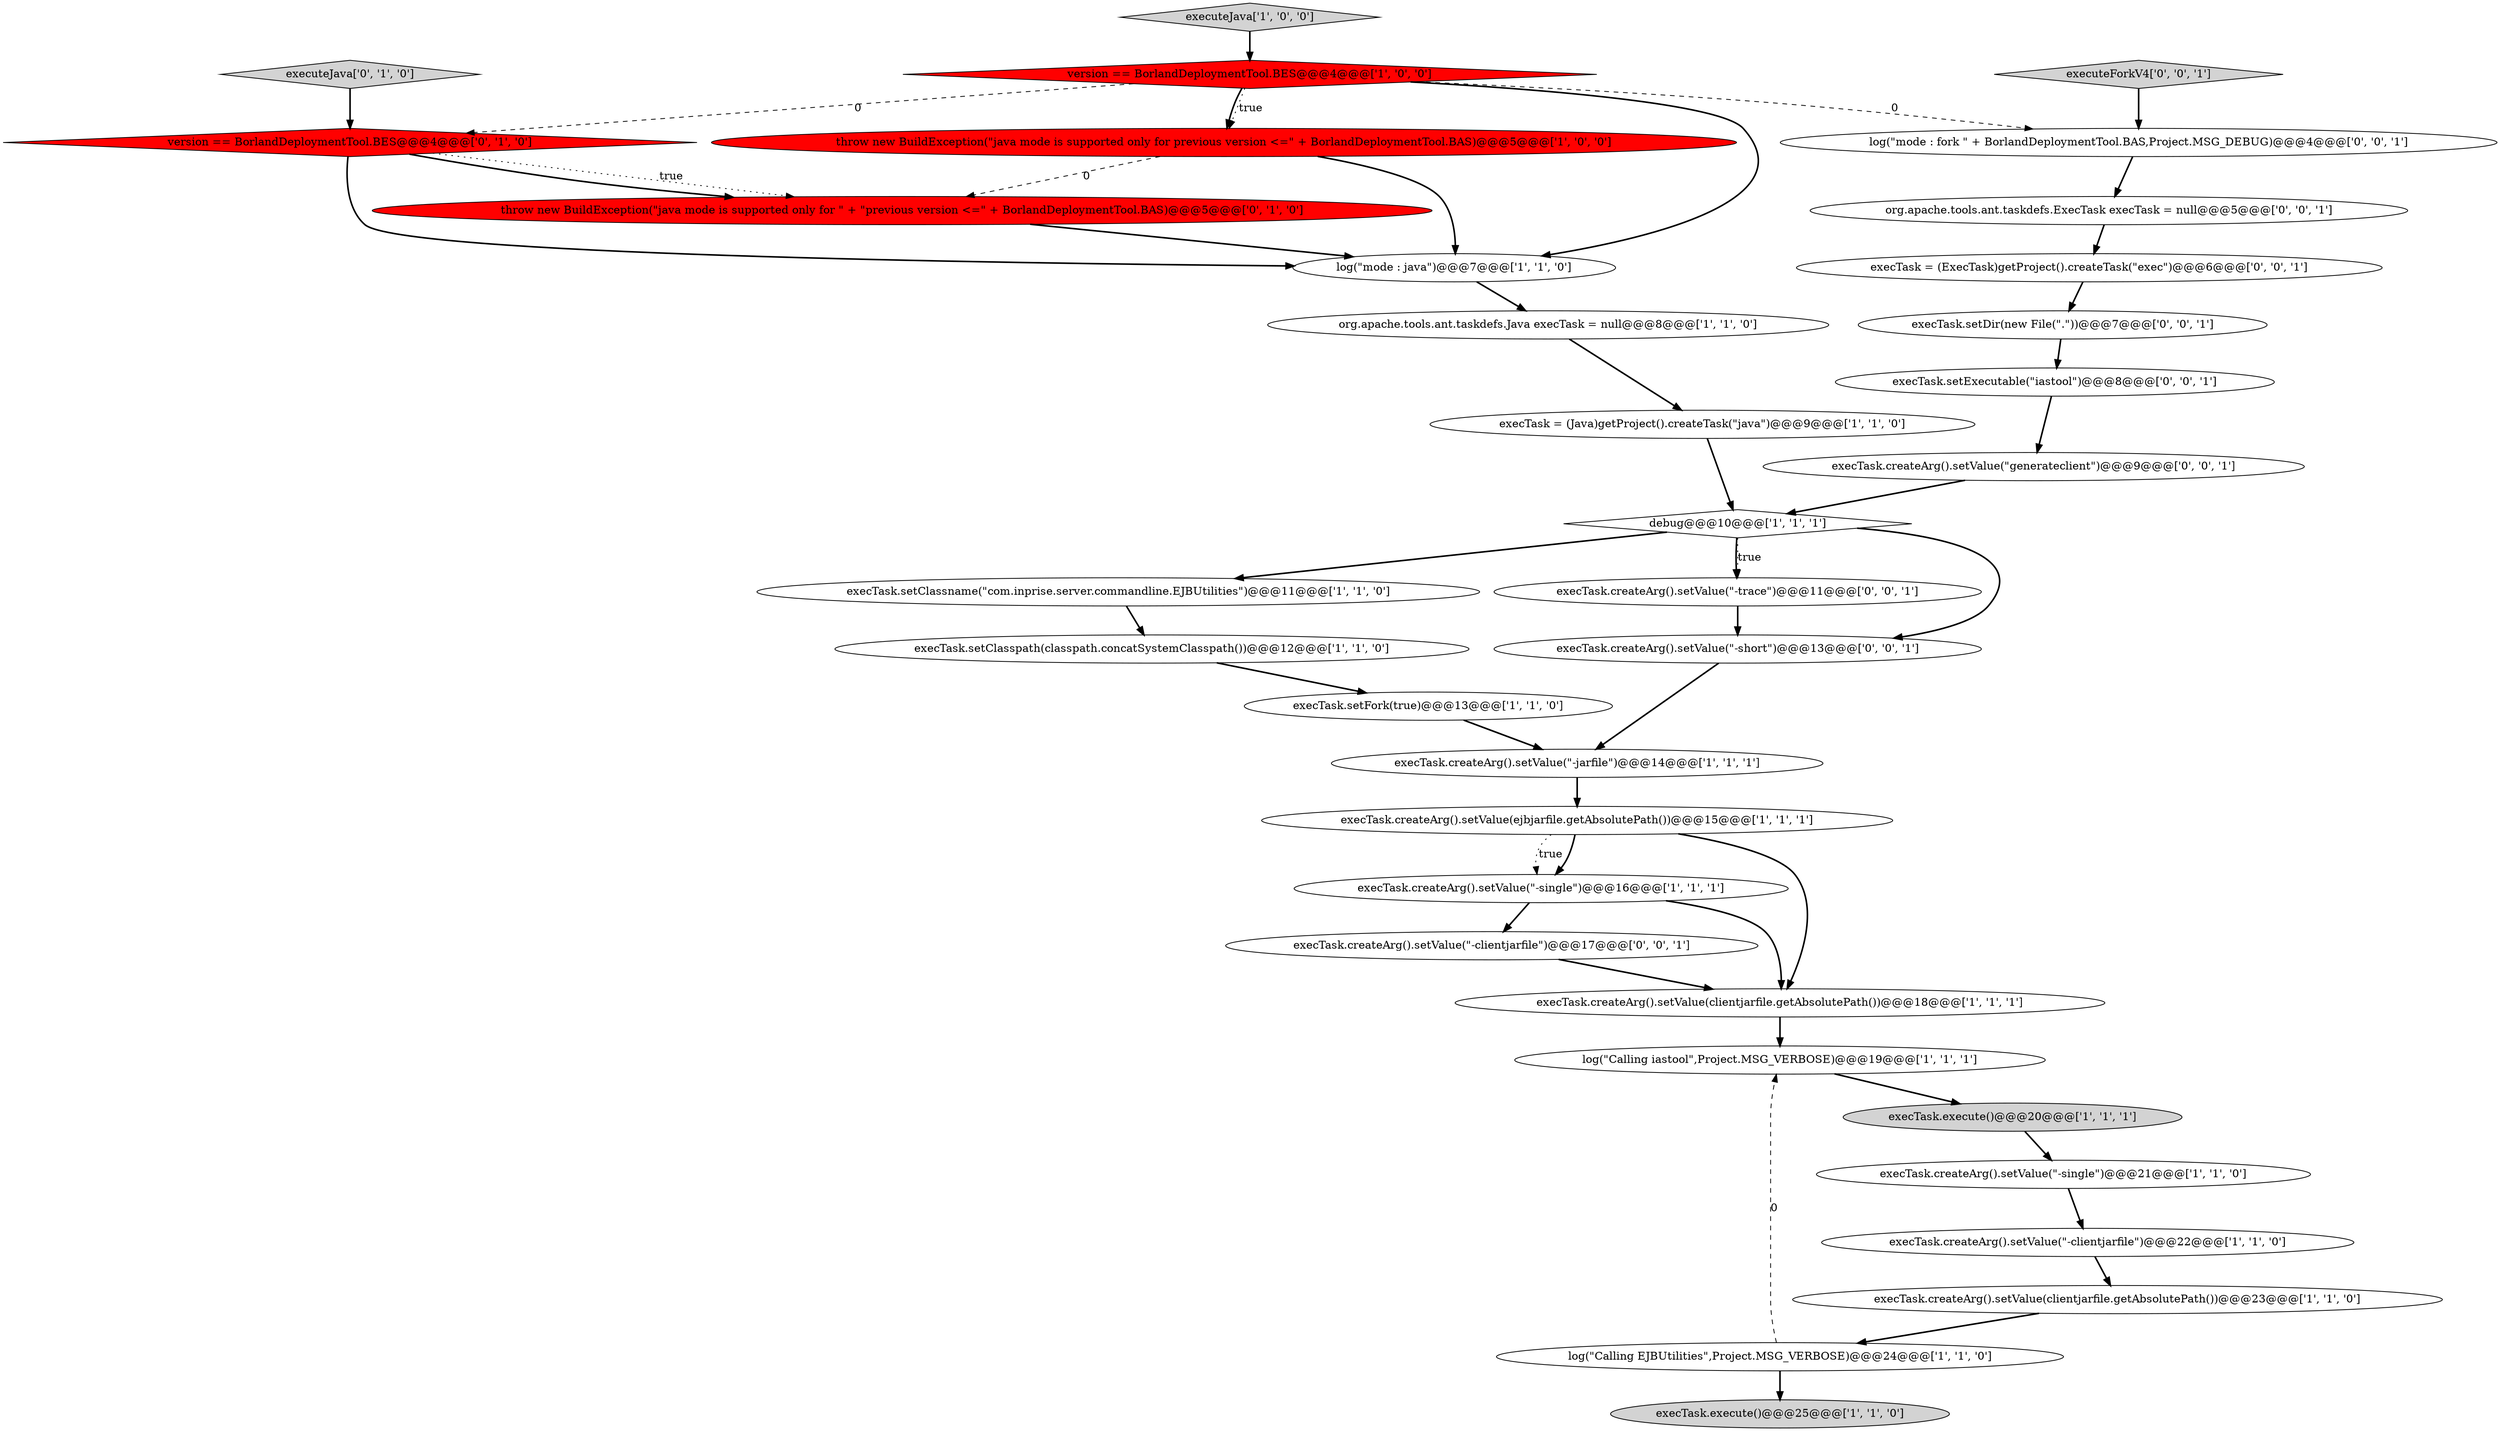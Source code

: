digraph {
23 [style = filled, label = "throw new BuildException(\"java mode is supported only for \" + \"previous version <=\" + BorlandDeploymentTool.BAS)@@@5@@@['0', '1', '0']", fillcolor = red, shape = ellipse image = "AAA1AAABBB2BBB"];
24 [style = filled, label = "execTask = (ExecTask)getProject().createTask(\"exec\")@@@6@@@['0', '0', '1']", fillcolor = white, shape = ellipse image = "AAA0AAABBB3BBB"];
30 [style = filled, label = "execTask.createArg().setValue(\"generateclient\")@@@9@@@['0', '0', '1']", fillcolor = white, shape = ellipse image = "AAA0AAABBB3BBB"];
33 [style = filled, label = "execTask.setExecutable(\"iastool\")@@@8@@@['0', '0', '1']", fillcolor = white, shape = ellipse image = "AAA0AAABBB3BBB"];
19 [style = filled, label = "log(\"Calling EJBUtilities\",Project.MSG_VERBOSE)@@@24@@@['1', '1', '0']", fillcolor = white, shape = ellipse image = "AAA0AAABBB1BBB"];
16 [style = filled, label = "execTask.execute()@@@20@@@['1', '1', '1']", fillcolor = lightgray, shape = ellipse image = "AAA0AAABBB1BBB"];
3 [style = filled, label = "execTask.setFork(true)@@@13@@@['1', '1', '0']", fillcolor = white, shape = ellipse image = "AAA0AAABBB1BBB"];
8 [style = filled, label = "version == BorlandDeploymentTool.BES@@@4@@@['1', '0', '0']", fillcolor = red, shape = diamond image = "AAA1AAABBB1BBB"];
0 [style = filled, label = "log(\"Calling iastool\",Project.MSG_VERBOSE)@@@19@@@['1', '1', '1']", fillcolor = white, shape = ellipse image = "AAA0AAABBB1BBB"];
32 [style = filled, label = "execTask.setDir(new File(\".\"))@@@7@@@['0', '0', '1']", fillcolor = white, shape = ellipse image = "AAA0AAABBB3BBB"];
13 [style = filled, label = "execTask.createArg().setValue(\"-clientjarfile\")@@@22@@@['1', '1', '0']", fillcolor = white, shape = ellipse image = "AAA0AAABBB1BBB"];
31 [style = filled, label = "log(\"mode : fork \" + BorlandDeploymentTool.BAS,Project.MSG_DEBUG)@@@4@@@['0', '0', '1']", fillcolor = white, shape = ellipse image = "AAA0AAABBB3BBB"];
7 [style = filled, label = "debug@@@10@@@['1', '1', '1']", fillcolor = white, shape = diamond image = "AAA0AAABBB1BBB"];
22 [style = filled, label = "version == BorlandDeploymentTool.BES@@@4@@@['0', '1', '0']", fillcolor = red, shape = diamond image = "AAA1AAABBB2BBB"];
28 [style = filled, label = "org.apache.tools.ant.taskdefs.ExecTask execTask = null@@@5@@@['0', '0', '1']", fillcolor = white, shape = ellipse image = "AAA0AAABBB3BBB"];
4 [style = filled, label = "execTask.createArg().setValue(\"-single\")@@@16@@@['1', '1', '1']", fillcolor = white, shape = ellipse image = "AAA0AAABBB1BBB"];
1 [style = filled, label = "execTask.setClasspath(classpath.concatSystemClasspath())@@@12@@@['1', '1', '0']", fillcolor = white, shape = ellipse image = "AAA0AAABBB1BBB"];
2 [style = filled, label = "execTask.setClassname(\"com.inprise.server.commandline.EJBUtilities\")@@@11@@@['1', '1', '0']", fillcolor = white, shape = ellipse image = "AAA0AAABBB1BBB"];
21 [style = filled, label = "executeJava['0', '1', '0']", fillcolor = lightgray, shape = diamond image = "AAA0AAABBB2BBB"];
5 [style = filled, label = "execTask.createArg().setValue(clientjarfile.getAbsolutePath())@@@18@@@['1', '1', '1']", fillcolor = white, shape = ellipse image = "AAA0AAABBB1BBB"];
6 [style = filled, label = "execTask = (Java)getProject().createTask(\"java\")@@@9@@@['1', '1', '0']", fillcolor = white, shape = ellipse image = "AAA0AAABBB1BBB"];
20 [style = filled, label = "log(\"mode : java\")@@@7@@@['1', '1', '0']", fillcolor = white, shape = ellipse image = "AAA0AAABBB1BBB"];
11 [style = filled, label = "execTask.createArg().setValue(clientjarfile.getAbsolutePath())@@@23@@@['1', '1', '0']", fillcolor = white, shape = ellipse image = "AAA0AAABBB1BBB"];
26 [style = filled, label = "execTask.createArg().setValue(\"-short\")@@@13@@@['0', '0', '1']", fillcolor = white, shape = ellipse image = "AAA0AAABBB3BBB"];
10 [style = filled, label = "executeJava['1', '0', '0']", fillcolor = lightgray, shape = diamond image = "AAA0AAABBB1BBB"];
17 [style = filled, label = "execTask.execute()@@@25@@@['1', '1', '0']", fillcolor = lightgray, shape = ellipse image = "AAA0AAABBB1BBB"];
25 [style = filled, label = "execTask.createArg().setValue(\"-clientjarfile\")@@@17@@@['0', '0', '1']", fillcolor = white, shape = ellipse image = "AAA0AAABBB3BBB"];
27 [style = filled, label = "executeForkV4['0', '0', '1']", fillcolor = lightgray, shape = diamond image = "AAA0AAABBB3BBB"];
12 [style = filled, label = "org.apache.tools.ant.taskdefs.Java execTask = null@@@8@@@['1', '1', '0']", fillcolor = white, shape = ellipse image = "AAA0AAABBB1BBB"];
14 [style = filled, label = "throw new BuildException(\"java mode is supported only for previous version <=\" + BorlandDeploymentTool.BAS)@@@5@@@['1', '0', '0']", fillcolor = red, shape = ellipse image = "AAA1AAABBB1BBB"];
29 [style = filled, label = "execTask.createArg().setValue(\"-trace\")@@@11@@@['0', '0', '1']", fillcolor = white, shape = ellipse image = "AAA0AAABBB3BBB"];
15 [style = filled, label = "execTask.createArg().setValue(\"-jarfile\")@@@14@@@['1', '1', '1']", fillcolor = white, shape = ellipse image = "AAA0AAABBB1BBB"];
18 [style = filled, label = "execTask.createArg().setValue(ejbjarfile.getAbsolutePath())@@@15@@@['1', '1', '1']", fillcolor = white, shape = ellipse image = "AAA0AAABBB1BBB"];
9 [style = filled, label = "execTask.createArg().setValue(\"-single\")@@@21@@@['1', '1', '0']", fillcolor = white, shape = ellipse image = "AAA0AAABBB1BBB"];
0->16 [style = bold, label=""];
23->20 [style = bold, label=""];
22->23 [style = dotted, label="true"];
4->25 [style = bold, label=""];
2->1 [style = bold, label=""];
24->32 [style = bold, label=""];
1->3 [style = bold, label=""];
8->14 [style = bold, label=""];
27->31 [style = bold, label=""];
19->0 [style = dashed, label="0"];
3->15 [style = bold, label=""];
19->17 [style = bold, label=""];
11->19 [style = bold, label=""];
12->6 [style = bold, label=""];
15->18 [style = bold, label=""];
13->11 [style = bold, label=""];
22->23 [style = bold, label=""];
32->33 [style = bold, label=""];
29->26 [style = bold, label=""];
7->26 [style = bold, label=""];
7->29 [style = dotted, label="true"];
8->22 [style = dashed, label="0"];
14->23 [style = dashed, label="0"];
8->20 [style = bold, label=""];
18->4 [style = bold, label=""];
10->8 [style = bold, label=""];
5->0 [style = bold, label=""];
22->20 [style = bold, label=""];
21->22 [style = bold, label=""];
7->2 [style = bold, label=""];
30->7 [style = bold, label=""];
18->5 [style = bold, label=""];
8->14 [style = dotted, label="true"];
20->12 [style = bold, label=""];
26->15 [style = bold, label=""];
33->30 [style = bold, label=""];
28->24 [style = bold, label=""];
25->5 [style = bold, label=""];
18->4 [style = dotted, label="true"];
31->28 [style = bold, label=""];
8->31 [style = dashed, label="0"];
6->7 [style = bold, label=""];
4->5 [style = bold, label=""];
16->9 [style = bold, label=""];
14->20 [style = bold, label=""];
9->13 [style = bold, label=""];
7->29 [style = bold, label=""];
}
